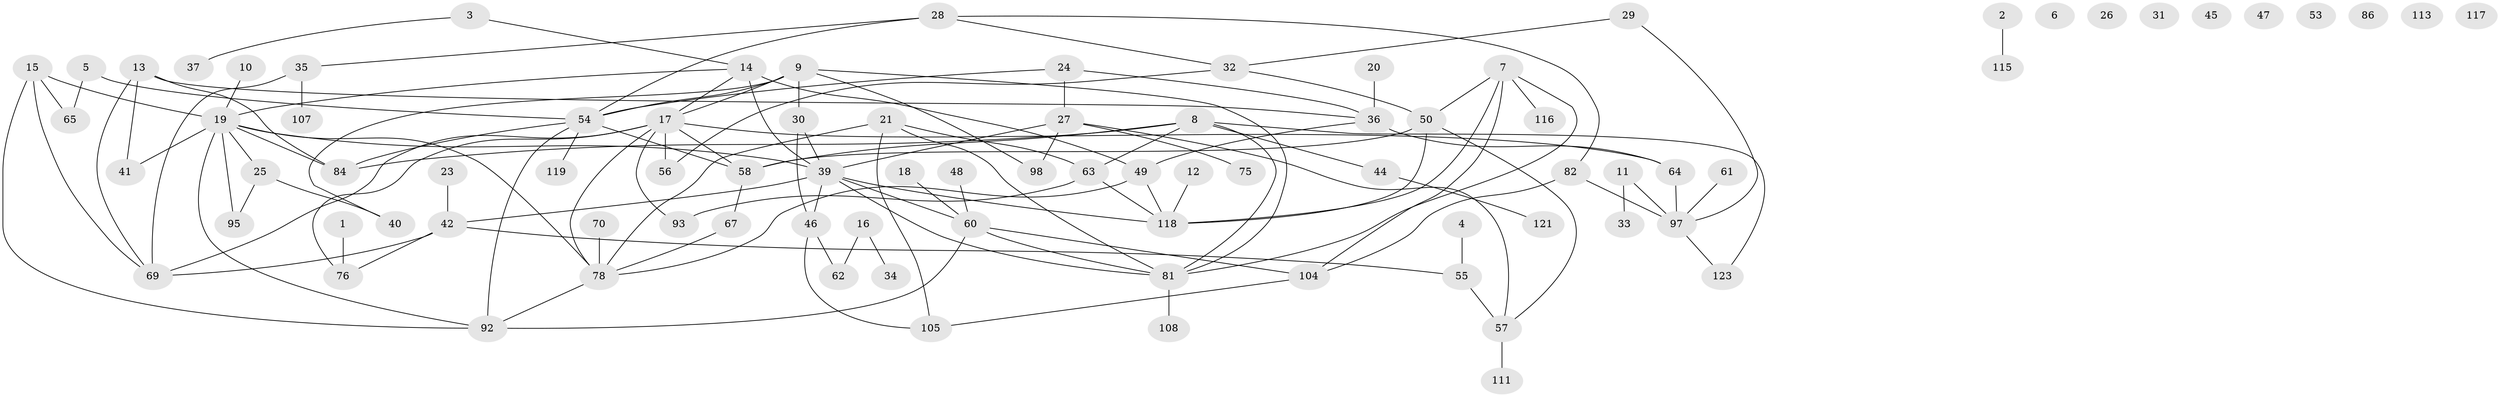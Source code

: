 // original degree distribution, {1: 0.2661290322580645, 2: 0.13709677419354838, 0: 0.06451612903225806, 3: 0.24193548387096775, 4: 0.16129032258064516, 6: 0.06451612903225806, 5: 0.04838709677419355, 7: 0.008064516129032258, 8: 0.008064516129032258}
// Generated by graph-tools (version 1.1) at 2025/41/03/06/25 10:41:22]
// undirected, 87 vertices, 125 edges
graph export_dot {
graph [start="1"]
  node [color=gray90,style=filled];
  1;
  2;
  3 [super="+77"];
  4;
  5;
  6;
  7 [super="+109"];
  8 [super="+103"];
  9;
  10;
  11 [super="+51"];
  12;
  13 [super="+72"];
  14 [super="+120"];
  15 [super="+38"];
  16 [super="+90"];
  17 [super="+43"];
  18;
  19 [super="+52"];
  20;
  21 [super="+22"];
  23;
  24;
  25;
  26;
  27 [super="+112"];
  28 [super="+79"];
  29;
  30;
  31;
  32 [super="+100"];
  33;
  34;
  35 [super="+110"];
  36 [super="+89"];
  37;
  39 [super="+71"];
  40 [super="+87"];
  41;
  42 [super="+106"];
  44;
  45 [super="+85"];
  46 [super="+114"];
  47;
  48;
  49 [super="+99"];
  50 [super="+59"];
  53;
  54 [super="+83"];
  55;
  56 [super="+80"];
  57 [super="+68"];
  58 [super="+66"];
  60 [super="+122"];
  61;
  62 [super="+73"];
  63;
  64 [super="+74"];
  65 [super="+88"];
  67;
  69 [super="+91"];
  70;
  75;
  76;
  78 [super="+96"];
  81 [super="+102"];
  82;
  84 [super="+94"];
  86;
  92;
  93;
  95;
  97 [super="+101"];
  98;
  104;
  105;
  107;
  108;
  111;
  113;
  115;
  116;
  117;
  118 [super="+124"];
  119;
  121;
  123;
  1 -- 76;
  2 -- 115;
  3 -- 37;
  3 -- 14;
  4 -- 55;
  5 -- 54;
  5 -- 65;
  7 -- 50;
  7 -- 118;
  7 -- 104;
  7 -- 116;
  7 -- 81;
  8 -- 44;
  8 -- 63;
  8 -- 58;
  8 -- 123;
  8 -- 84;
  8 -- 81;
  9 -- 17;
  9 -- 30;
  9 -- 98;
  9 -- 54;
  9 -- 81;
  9 -- 40;
  10 -- 19;
  11 -- 33;
  11 -- 97 [weight=2];
  12 -- 118;
  13 -- 36;
  13 -- 41;
  13 -- 69;
  13 -- 84;
  14 -- 17;
  14 -- 39 [weight=2];
  14 -- 49 [weight=2];
  14 -- 19;
  15 -- 19;
  15 -- 69;
  15 -- 92;
  15 -- 65;
  16 -- 34;
  16 -- 62;
  17 -- 76;
  17 -- 93;
  17 -- 58;
  17 -- 78;
  17 -- 69;
  17 -- 56;
  17 -- 64;
  18 -- 60;
  19 -- 25;
  19 -- 92;
  19 -- 95;
  19 -- 84;
  19 -- 39;
  19 -- 41;
  19 -- 78;
  20 -- 36;
  21 -- 105;
  21 -- 81;
  21 -- 78;
  21 -- 63;
  23 -- 42;
  24 -- 27;
  24 -- 36;
  24 -- 54;
  25 -- 95;
  25 -- 40;
  27 -- 75;
  27 -- 98;
  27 -- 57;
  27 -- 39;
  28 -- 35;
  28 -- 54;
  28 -- 82;
  28 -- 32;
  29 -- 97;
  29 -- 32;
  30 -- 39;
  30 -- 46;
  32 -- 50;
  32 -- 56;
  35 -- 69;
  35 -- 107;
  36 -- 64;
  36 -- 49;
  39 -- 60;
  39 -- 81;
  39 -- 118;
  39 -- 46;
  39 -- 42;
  42 -- 69;
  42 -- 76;
  42 -- 55;
  44 -- 121;
  46 -- 62;
  46 -- 105;
  48 -- 60;
  49 -- 78;
  49 -- 118;
  50 -- 118;
  50 -- 58;
  50 -- 57;
  54 -- 92;
  54 -- 119;
  54 -- 58;
  54 -- 84;
  55 -- 57;
  57 -- 111;
  58 -- 67;
  60 -- 104;
  60 -- 92;
  60 -- 81;
  61 -- 97;
  63 -- 93;
  63 -- 118;
  64 -- 97;
  67 -- 78;
  70 -- 78;
  78 -- 92;
  81 -- 108;
  82 -- 97;
  82 -- 104;
  97 -- 123;
  104 -- 105;
}
